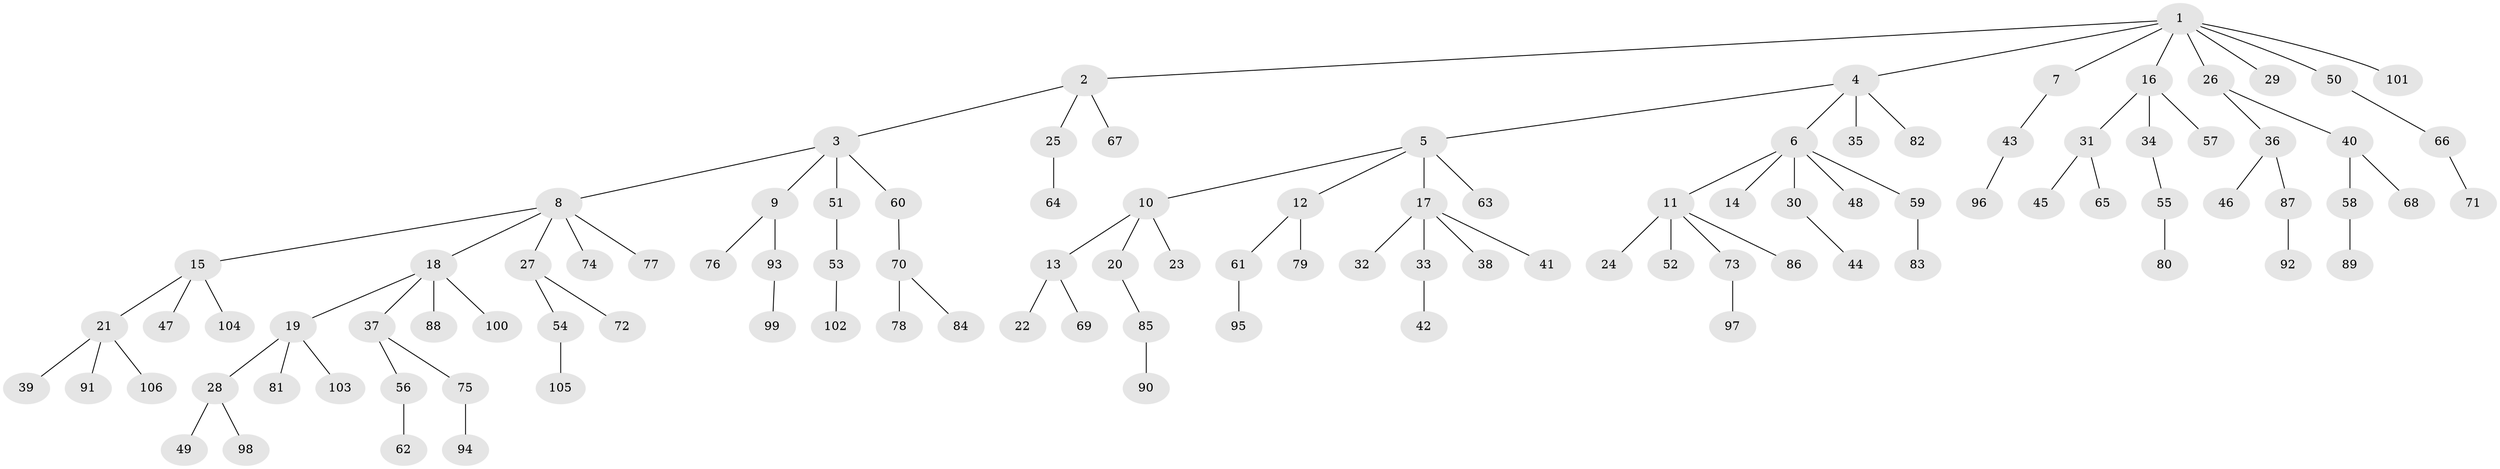 // Generated by graph-tools (version 1.1) at 2025/26/03/09/25 03:26:30]
// undirected, 106 vertices, 105 edges
graph export_dot {
graph [start="1"]
  node [color=gray90,style=filled];
  1;
  2;
  3;
  4;
  5;
  6;
  7;
  8;
  9;
  10;
  11;
  12;
  13;
  14;
  15;
  16;
  17;
  18;
  19;
  20;
  21;
  22;
  23;
  24;
  25;
  26;
  27;
  28;
  29;
  30;
  31;
  32;
  33;
  34;
  35;
  36;
  37;
  38;
  39;
  40;
  41;
  42;
  43;
  44;
  45;
  46;
  47;
  48;
  49;
  50;
  51;
  52;
  53;
  54;
  55;
  56;
  57;
  58;
  59;
  60;
  61;
  62;
  63;
  64;
  65;
  66;
  67;
  68;
  69;
  70;
  71;
  72;
  73;
  74;
  75;
  76;
  77;
  78;
  79;
  80;
  81;
  82;
  83;
  84;
  85;
  86;
  87;
  88;
  89;
  90;
  91;
  92;
  93;
  94;
  95;
  96;
  97;
  98;
  99;
  100;
  101;
  102;
  103;
  104;
  105;
  106;
  1 -- 2;
  1 -- 4;
  1 -- 7;
  1 -- 16;
  1 -- 26;
  1 -- 29;
  1 -- 50;
  1 -- 101;
  2 -- 3;
  2 -- 25;
  2 -- 67;
  3 -- 8;
  3 -- 9;
  3 -- 51;
  3 -- 60;
  4 -- 5;
  4 -- 6;
  4 -- 35;
  4 -- 82;
  5 -- 10;
  5 -- 12;
  5 -- 17;
  5 -- 63;
  6 -- 11;
  6 -- 14;
  6 -- 30;
  6 -- 48;
  6 -- 59;
  7 -- 43;
  8 -- 15;
  8 -- 18;
  8 -- 27;
  8 -- 74;
  8 -- 77;
  9 -- 76;
  9 -- 93;
  10 -- 13;
  10 -- 20;
  10 -- 23;
  11 -- 24;
  11 -- 52;
  11 -- 73;
  11 -- 86;
  12 -- 61;
  12 -- 79;
  13 -- 22;
  13 -- 69;
  15 -- 21;
  15 -- 47;
  15 -- 104;
  16 -- 31;
  16 -- 34;
  16 -- 57;
  17 -- 32;
  17 -- 33;
  17 -- 38;
  17 -- 41;
  18 -- 19;
  18 -- 37;
  18 -- 88;
  18 -- 100;
  19 -- 28;
  19 -- 81;
  19 -- 103;
  20 -- 85;
  21 -- 39;
  21 -- 91;
  21 -- 106;
  25 -- 64;
  26 -- 36;
  26 -- 40;
  27 -- 54;
  27 -- 72;
  28 -- 49;
  28 -- 98;
  30 -- 44;
  31 -- 45;
  31 -- 65;
  33 -- 42;
  34 -- 55;
  36 -- 46;
  36 -- 87;
  37 -- 56;
  37 -- 75;
  40 -- 58;
  40 -- 68;
  43 -- 96;
  50 -- 66;
  51 -- 53;
  53 -- 102;
  54 -- 105;
  55 -- 80;
  56 -- 62;
  58 -- 89;
  59 -- 83;
  60 -- 70;
  61 -- 95;
  66 -- 71;
  70 -- 78;
  70 -- 84;
  73 -- 97;
  75 -- 94;
  85 -- 90;
  87 -- 92;
  93 -- 99;
}
